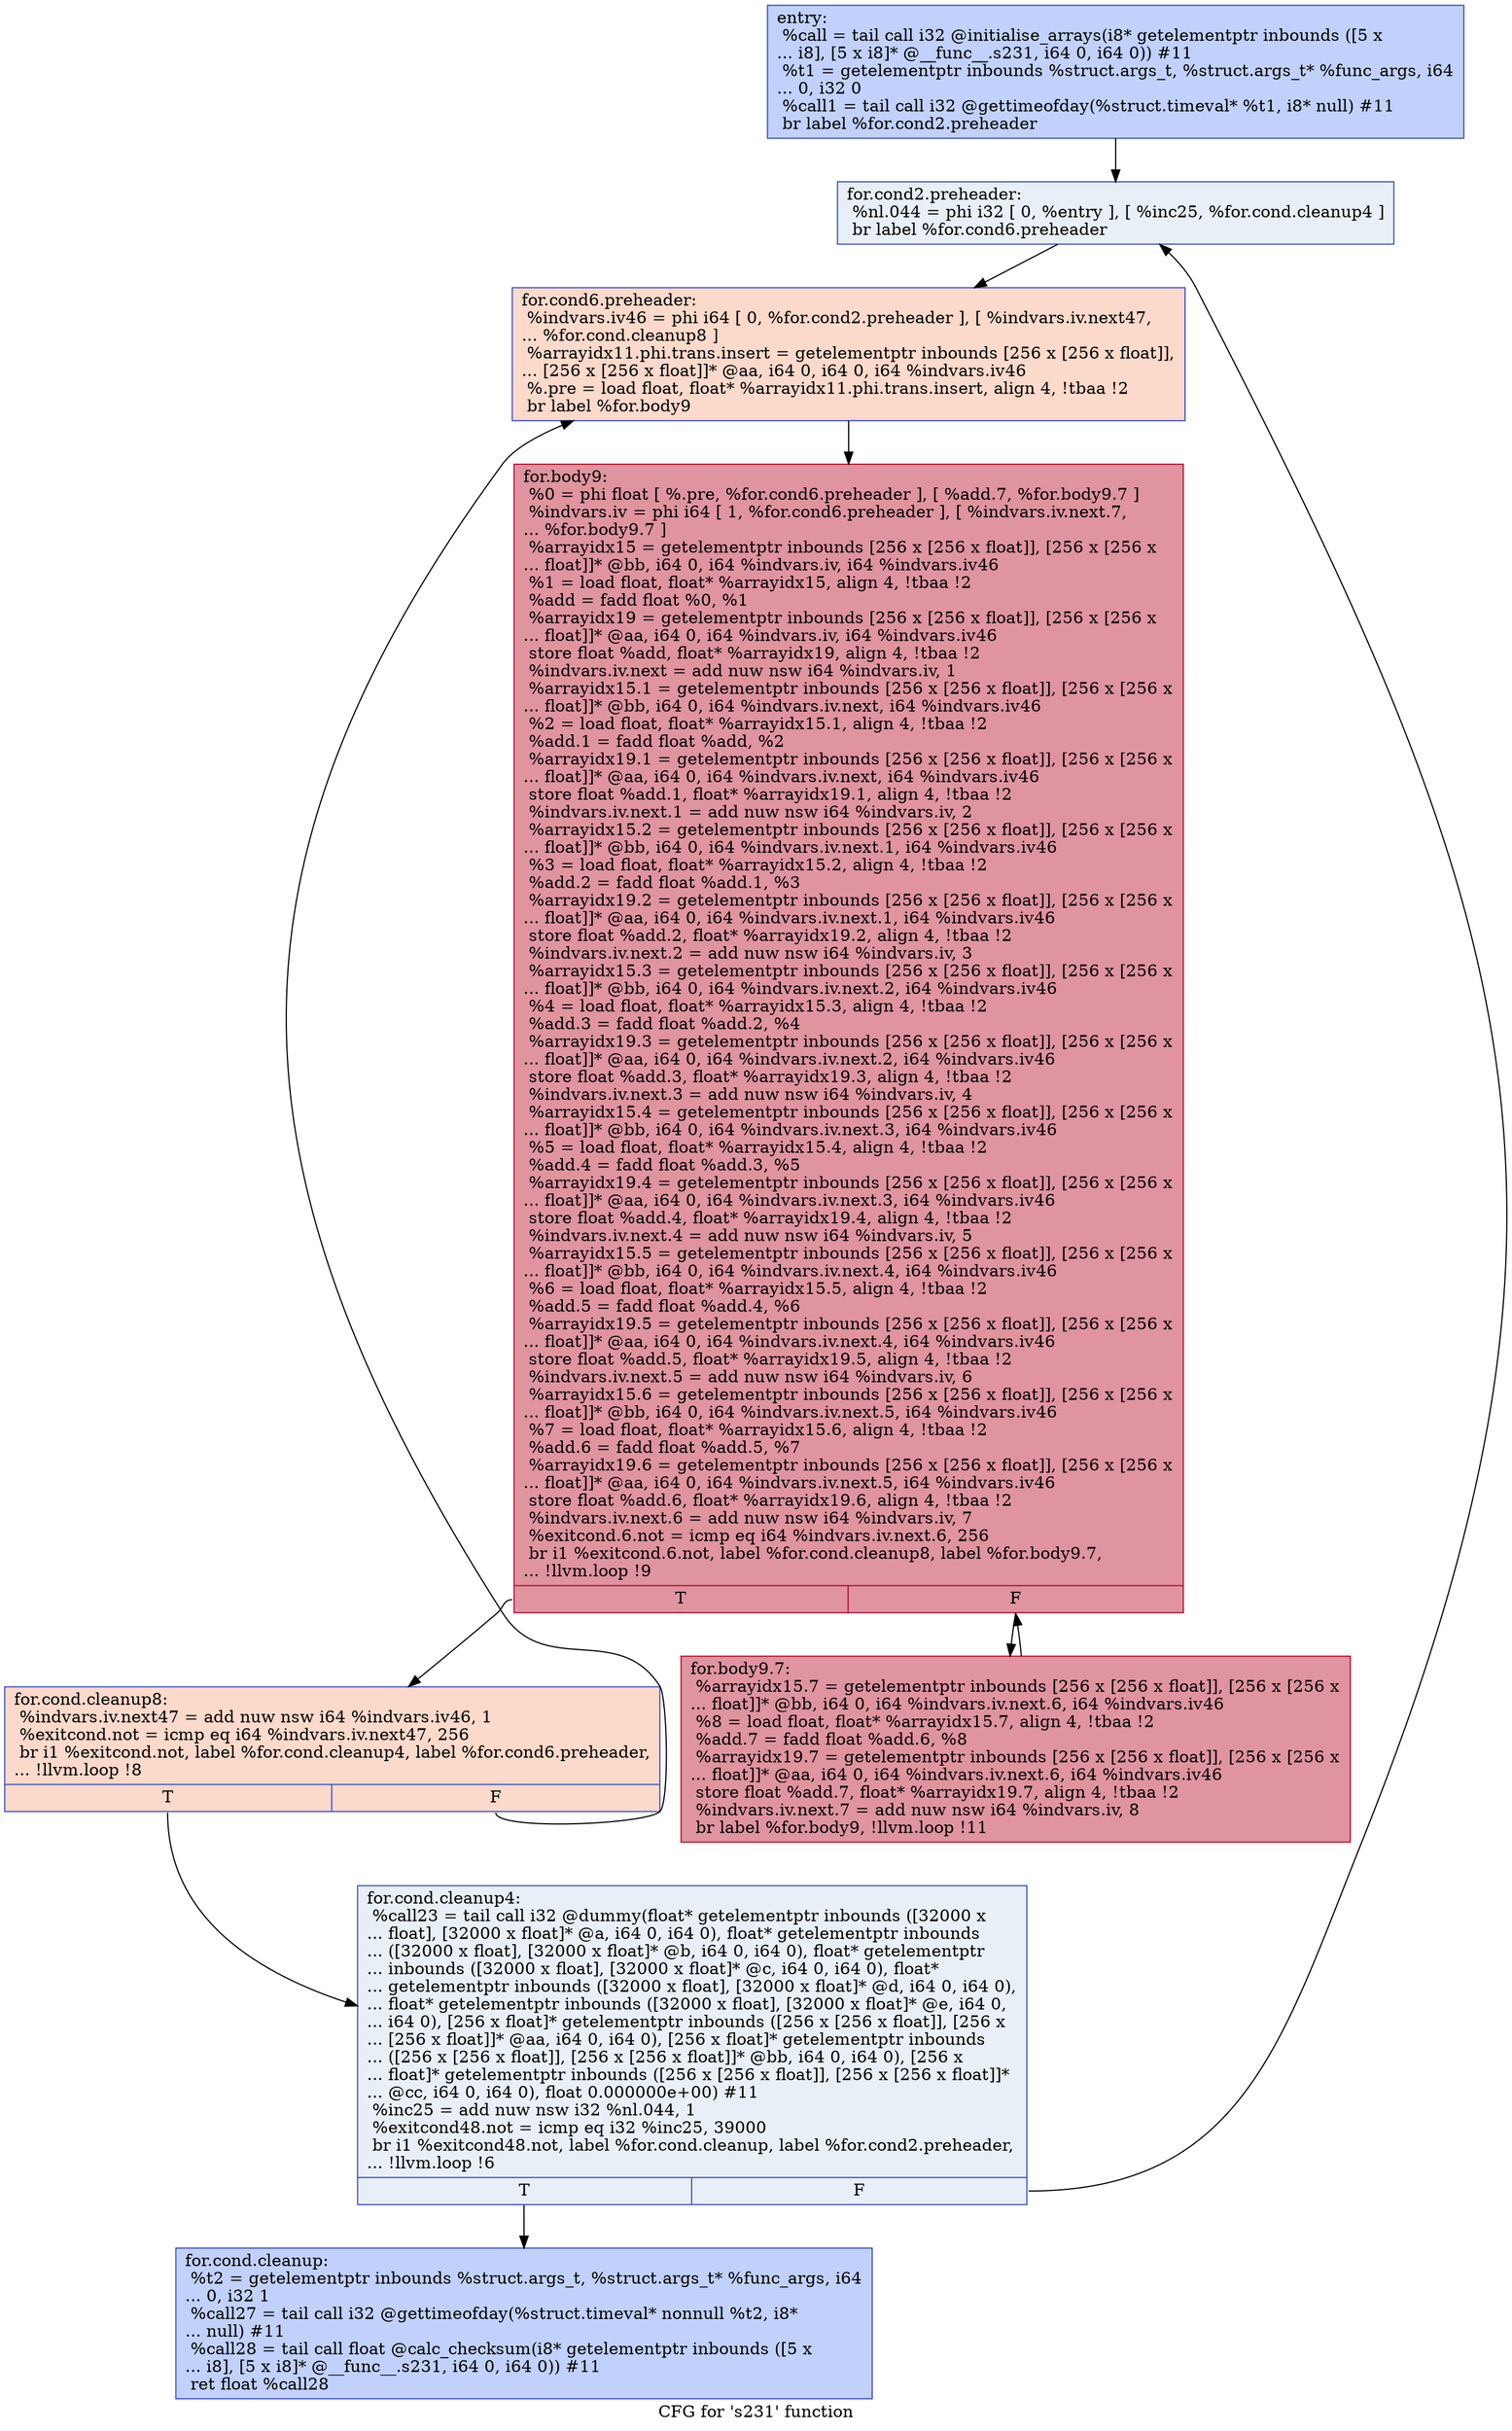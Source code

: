 digraph "CFG for 's231' function" {
	label="CFG for 's231' function";

	Node0x564c93a6ddc0 [shape=record,color="#3d50c3ff", style=filled, fillcolor="#7396f570",label="{entry:\l  %call = tail call i32 @initialise_arrays(i8* getelementptr inbounds ([5 x\l... i8], [5 x i8]* @__func__.s231, i64 0, i64 0)) #11\l  %t1 = getelementptr inbounds %struct.args_t, %struct.args_t* %func_args, i64\l... 0, i32 0\l  %call1 = tail call i32 @gettimeofday(%struct.timeval* %t1, i8* null) #11\l  br label %for.cond2.preheader\l}"];
	Node0x564c93a6ddc0 -> Node0x564c93a6e260;
	Node0x564c93a6e260 [shape=record,color="#3d50c3ff", style=filled, fillcolor="#cedaeb70",label="{for.cond2.preheader:                              \l  %nl.044 = phi i32 [ 0, %entry ], [ %inc25, %for.cond.cleanup4 ]\l  br label %for.cond6.preheader\l}"];
	Node0x564c93a6e260 -> Node0x564c93a6e490;
	Node0x564c93a6e600 [shape=record,color="#3d50c3ff", style=filled, fillcolor="#7396f570",label="{for.cond.cleanup:                                 \l  %t2 = getelementptr inbounds %struct.args_t, %struct.args_t* %func_args, i64\l... 0, i32 1\l  %call27 = tail call i32 @gettimeofday(%struct.timeval* nonnull %t2, i8*\l... null) #11\l  %call28 = tail call float @calc_checksum(i8* getelementptr inbounds ([5 x\l... i8], [5 x i8]* @__func__.s231, i64 0, i64 0)) #11\l  ret float %call28\l}"];
	Node0x564c93a6e490 [shape=record,color="#3d50c3ff", style=filled, fillcolor="#f7a88970",label="{for.cond6.preheader:                              \l  %indvars.iv46 = phi i64 [ 0, %for.cond2.preheader ], [ %indvars.iv.next47,\l... %for.cond.cleanup8 ]\l  %arrayidx11.phi.trans.insert = getelementptr inbounds [256 x [256 x float]],\l... [256 x [256 x float]]* @aa, i64 0, i64 0, i64 %indvars.iv46\l  %.pre = load float, float* %arrayidx11.phi.trans.insert, align 4, !tbaa !2\l  br label %for.body9\l}"];
	Node0x564c93a6e490 -> Node0x564c93a6ee80;
	Node0x564c93a6e380 [shape=record,color="#3d50c3ff", style=filled, fillcolor="#cedaeb70",label="{for.cond.cleanup4:                                \l  %call23 = tail call i32 @dummy(float* getelementptr inbounds ([32000 x\l... float], [32000 x float]* @a, i64 0, i64 0), float* getelementptr inbounds\l... ([32000 x float], [32000 x float]* @b, i64 0, i64 0), float* getelementptr\l... inbounds ([32000 x float], [32000 x float]* @c, i64 0, i64 0), float*\l... getelementptr inbounds ([32000 x float], [32000 x float]* @d, i64 0, i64 0),\l... float* getelementptr inbounds ([32000 x float], [32000 x float]* @e, i64 0,\l... i64 0), [256 x float]* getelementptr inbounds ([256 x [256 x float]], [256 x\l... [256 x float]]* @aa, i64 0, i64 0), [256 x float]* getelementptr inbounds\l... ([256 x [256 x float]], [256 x [256 x float]]* @bb, i64 0, i64 0), [256 x\l... float]* getelementptr inbounds ([256 x [256 x float]], [256 x [256 x float]]*\l... @cc, i64 0, i64 0), float 0.000000e+00) #11\l  %inc25 = add nuw nsw i32 %nl.044, 1\l  %exitcond48.not = icmp eq i32 %inc25, 39000\l  br i1 %exitcond48.not, label %for.cond.cleanup, label %for.cond2.preheader,\l... !llvm.loop !6\l|{<s0>T|<s1>F}}"];
	Node0x564c93a6e380:s0 -> Node0x564c93a6e600;
	Node0x564c93a6e380:s1 -> Node0x564c93a6e260;
	Node0x564c93a6ec10 [shape=record,color="#3d50c3ff", style=filled, fillcolor="#f7a88970",label="{for.cond.cleanup8:                                \l  %indvars.iv.next47 = add nuw nsw i64 %indvars.iv46, 1\l  %exitcond.not = icmp eq i64 %indvars.iv.next47, 256\l  br i1 %exitcond.not, label %for.cond.cleanup4, label %for.cond6.preheader,\l... !llvm.loop !8\l|{<s0>T|<s1>F}}"];
	Node0x564c93a6ec10:s0 -> Node0x564c93a6e380;
	Node0x564c93a6ec10:s1 -> Node0x564c93a6e490;
	Node0x564c93a6ee80 [shape=record,color="#b70d28ff", style=filled, fillcolor="#b70d2870",label="{for.body9:                                        \l  %0 = phi float [ %.pre, %for.cond6.preheader ], [ %add.7, %for.body9.7 ]\l  %indvars.iv = phi i64 [ 1, %for.cond6.preheader ], [ %indvars.iv.next.7,\l... %for.body9.7 ]\l  %arrayidx15 = getelementptr inbounds [256 x [256 x float]], [256 x [256 x\l... float]]* @bb, i64 0, i64 %indvars.iv, i64 %indvars.iv46\l  %1 = load float, float* %arrayidx15, align 4, !tbaa !2\l  %add = fadd float %0, %1\l  %arrayidx19 = getelementptr inbounds [256 x [256 x float]], [256 x [256 x\l... float]]* @aa, i64 0, i64 %indvars.iv, i64 %indvars.iv46\l  store float %add, float* %arrayidx19, align 4, !tbaa !2\l  %indvars.iv.next = add nuw nsw i64 %indvars.iv, 1\l  %arrayidx15.1 = getelementptr inbounds [256 x [256 x float]], [256 x [256 x\l... float]]* @bb, i64 0, i64 %indvars.iv.next, i64 %indvars.iv46\l  %2 = load float, float* %arrayidx15.1, align 4, !tbaa !2\l  %add.1 = fadd float %add, %2\l  %arrayidx19.1 = getelementptr inbounds [256 x [256 x float]], [256 x [256 x\l... float]]* @aa, i64 0, i64 %indvars.iv.next, i64 %indvars.iv46\l  store float %add.1, float* %arrayidx19.1, align 4, !tbaa !2\l  %indvars.iv.next.1 = add nuw nsw i64 %indvars.iv, 2\l  %arrayidx15.2 = getelementptr inbounds [256 x [256 x float]], [256 x [256 x\l... float]]* @bb, i64 0, i64 %indvars.iv.next.1, i64 %indvars.iv46\l  %3 = load float, float* %arrayidx15.2, align 4, !tbaa !2\l  %add.2 = fadd float %add.1, %3\l  %arrayidx19.2 = getelementptr inbounds [256 x [256 x float]], [256 x [256 x\l... float]]* @aa, i64 0, i64 %indvars.iv.next.1, i64 %indvars.iv46\l  store float %add.2, float* %arrayidx19.2, align 4, !tbaa !2\l  %indvars.iv.next.2 = add nuw nsw i64 %indvars.iv, 3\l  %arrayidx15.3 = getelementptr inbounds [256 x [256 x float]], [256 x [256 x\l... float]]* @bb, i64 0, i64 %indvars.iv.next.2, i64 %indvars.iv46\l  %4 = load float, float* %arrayidx15.3, align 4, !tbaa !2\l  %add.3 = fadd float %add.2, %4\l  %arrayidx19.3 = getelementptr inbounds [256 x [256 x float]], [256 x [256 x\l... float]]* @aa, i64 0, i64 %indvars.iv.next.2, i64 %indvars.iv46\l  store float %add.3, float* %arrayidx19.3, align 4, !tbaa !2\l  %indvars.iv.next.3 = add nuw nsw i64 %indvars.iv, 4\l  %arrayidx15.4 = getelementptr inbounds [256 x [256 x float]], [256 x [256 x\l... float]]* @bb, i64 0, i64 %indvars.iv.next.3, i64 %indvars.iv46\l  %5 = load float, float* %arrayidx15.4, align 4, !tbaa !2\l  %add.4 = fadd float %add.3, %5\l  %arrayidx19.4 = getelementptr inbounds [256 x [256 x float]], [256 x [256 x\l... float]]* @aa, i64 0, i64 %indvars.iv.next.3, i64 %indvars.iv46\l  store float %add.4, float* %arrayidx19.4, align 4, !tbaa !2\l  %indvars.iv.next.4 = add nuw nsw i64 %indvars.iv, 5\l  %arrayidx15.5 = getelementptr inbounds [256 x [256 x float]], [256 x [256 x\l... float]]* @bb, i64 0, i64 %indvars.iv.next.4, i64 %indvars.iv46\l  %6 = load float, float* %arrayidx15.5, align 4, !tbaa !2\l  %add.5 = fadd float %add.4, %6\l  %arrayidx19.5 = getelementptr inbounds [256 x [256 x float]], [256 x [256 x\l... float]]* @aa, i64 0, i64 %indvars.iv.next.4, i64 %indvars.iv46\l  store float %add.5, float* %arrayidx19.5, align 4, !tbaa !2\l  %indvars.iv.next.5 = add nuw nsw i64 %indvars.iv, 6\l  %arrayidx15.6 = getelementptr inbounds [256 x [256 x float]], [256 x [256 x\l... float]]* @bb, i64 0, i64 %indvars.iv.next.5, i64 %indvars.iv46\l  %7 = load float, float* %arrayidx15.6, align 4, !tbaa !2\l  %add.6 = fadd float %add.5, %7\l  %arrayidx19.6 = getelementptr inbounds [256 x [256 x float]], [256 x [256 x\l... float]]* @aa, i64 0, i64 %indvars.iv.next.5, i64 %indvars.iv46\l  store float %add.6, float* %arrayidx19.6, align 4, !tbaa !2\l  %indvars.iv.next.6 = add nuw nsw i64 %indvars.iv, 7\l  %exitcond.6.not = icmp eq i64 %indvars.iv.next.6, 256\l  br i1 %exitcond.6.not, label %for.cond.cleanup8, label %for.body9.7,\l... !llvm.loop !9\l|{<s0>T|<s1>F}}"];
	Node0x564c93a6ee80:s0 -> Node0x564c93a6ec10;
	Node0x564c93a6ee80:s1 -> Node0x564c93a6f620;
	Node0x564c93a6f620 [shape=record,color="#b70d28ff", style=filled, fillcolor="#b70d2870",label="{for.body9.7:                                      \l  %arrayidx15.7 = getelementptr inbounds [256 x [256 x float]], [256 x [256 x\l... float]]* @bb, i64 0, i64 %indvars.iv.next.6, i64 %indvars.iv46\l  %8 = load float, float* %arrayidx15.7, align 4, !tbaa !2\l  %add.7 = fadd float %add.6, %8\l  %arrayidx19.7 = getelementptr inbounds [256 x [256 x float]], [256 x [256 x\l... float]]* @aa, i64 0, i64 %indvars.iv.next.6, i64 %indvars.iv46\l  store float %add.7, float* %arrayidx19.7, align 4, !tbaa !2\l  %indvars.iv.next.7 = add nuw nsw i64 %indvars.iv, 8\l  br label %for.body9, !llvm.loop !11\l}"];
	Node0x564c93a6f620 -> Node0x564c93a6ee80;
}
